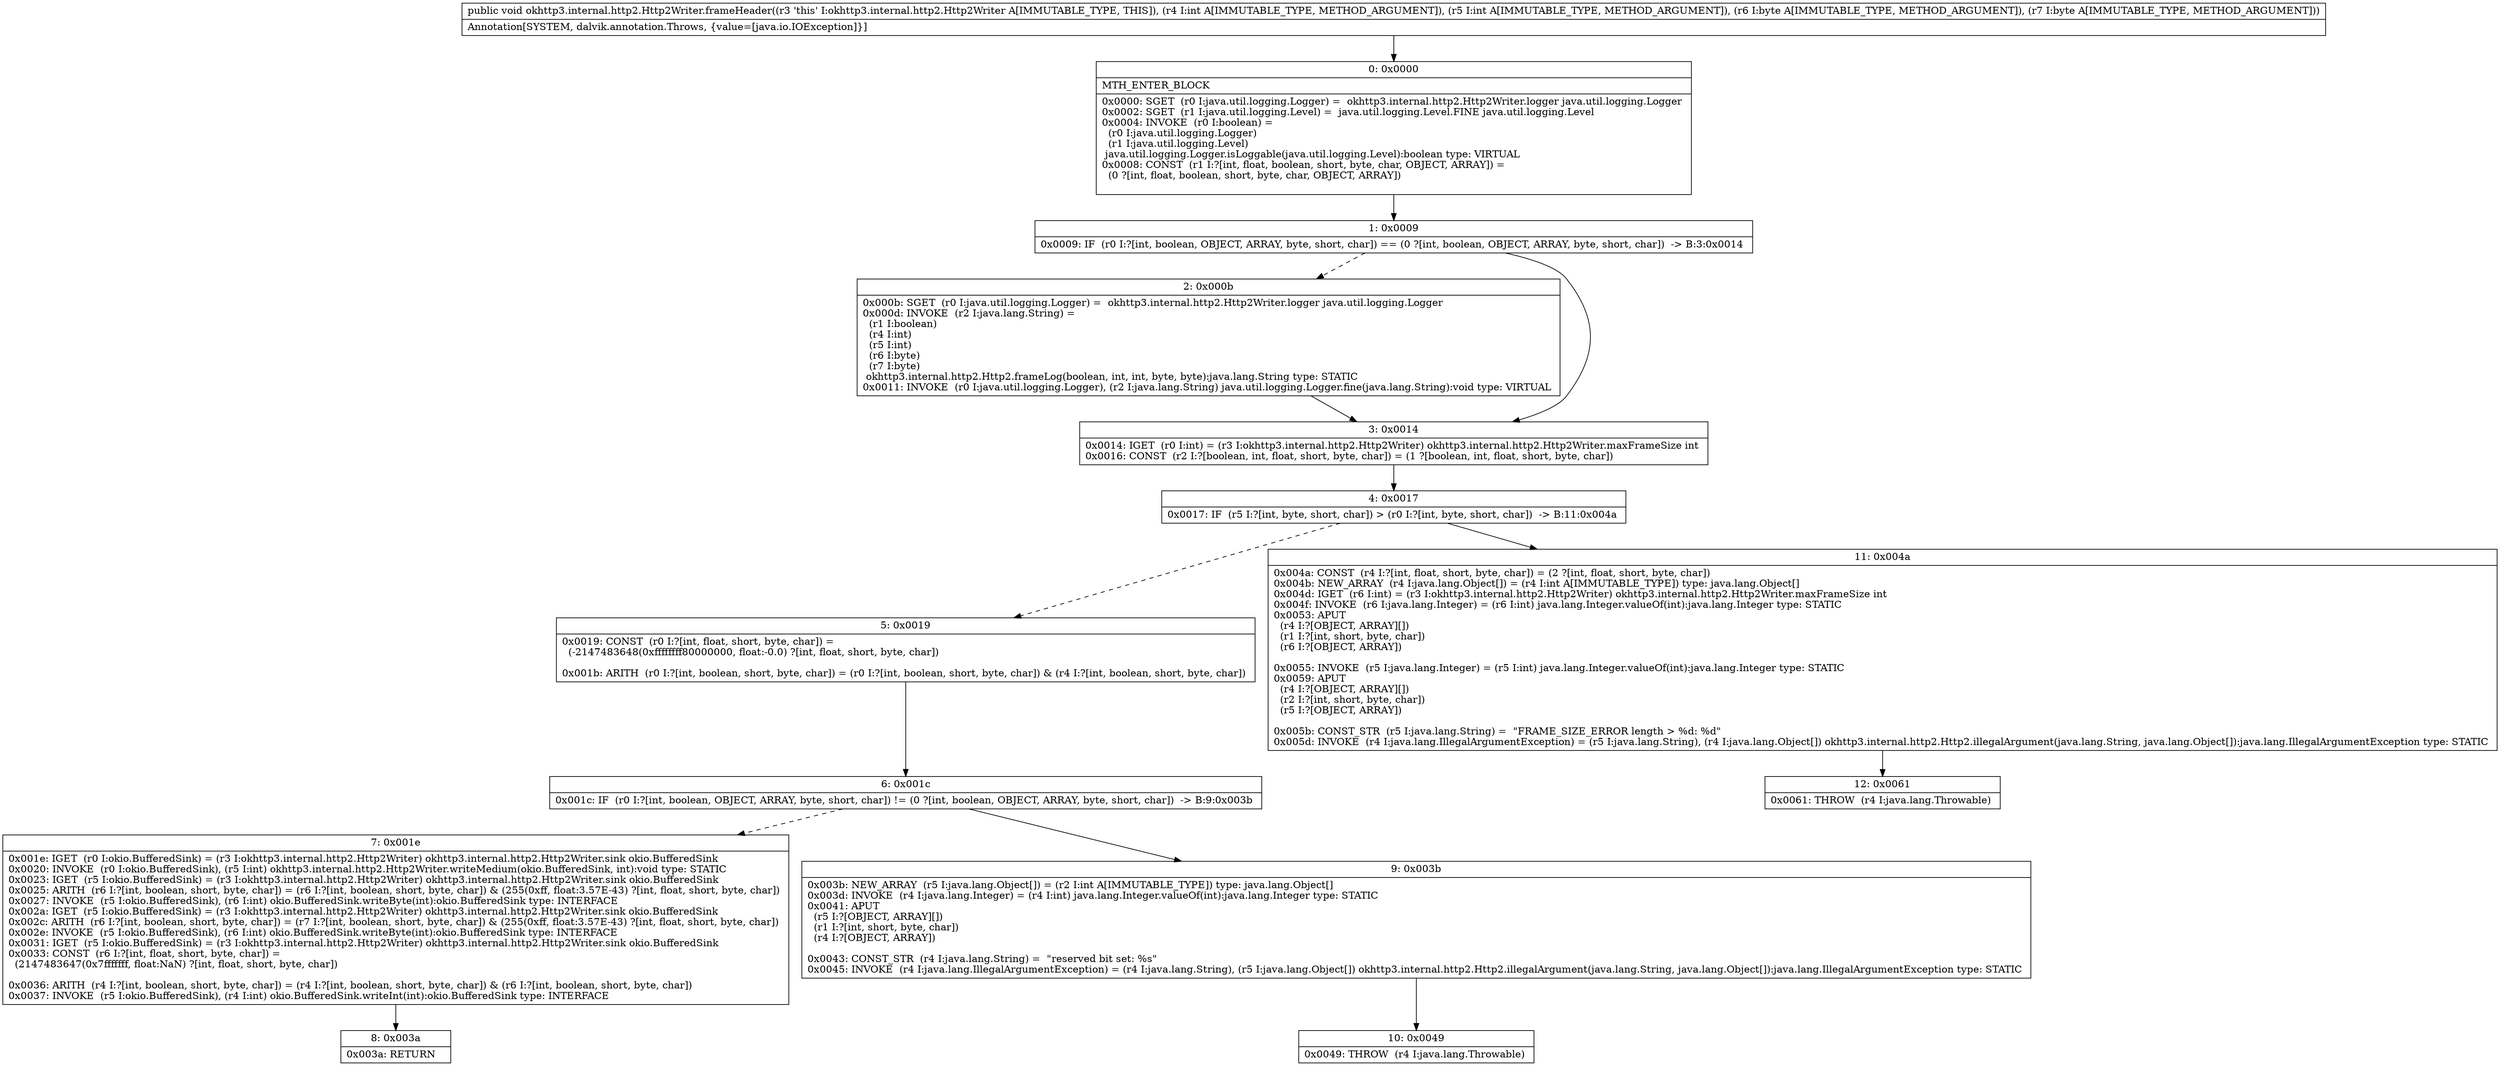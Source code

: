 digraph "CFG forokhttp3.internal.http2.Http2Writer.frameHeader(IIBB)V" {
Node_0 [shape=record,label="{0\:\ 0x0000|MTH_ENTER_BLOCK\l|0x0000: SGET  (r0 I:java.util.logging.Logger) =  okhttp3.internal.http2.Http2Writer.logger java.util.logging.Logger \l0x0002: SGET  (r1 I:java.util.logging.Level) =  java.util.logging.Level.FINE java.util.logging.Level \l0x0004: INVOKE  (r0 I:boolean) = \l  (r0 I:java.util.logging.Logger)\l  (r1 I:java.util.logging.Level)\l java.util.logging.Logger.isLoggable(java.util.logging.Level):boolean type: VIRTUAL \l0x0008: CONST  (r1 I:?[int, float, boolean, short, byte, char, OBJECT, ARRAY]) = \l  (0 ?[int, float, boolean, short, byte, char, OBJECT, ARRAY])\l \l}"];
Node_1 [shape=record,label="{1\:\ 0x0009|0x0009: IF  (r0 I:?[int, boolean, OBJECT, ARRAY, byte, short, char]) == (0 ?[int, boolean, OBJECT, ARRAY, byte, short, char])  \-\> B:3:0x0014 \l}"];
Node_2 [shape=record,label="{2\:\ 0x000b|0x000b: SGET  (r0 I:java.util.logging.Logger) =  okhttp3.internal.http2.Http2Writer.logger java.util.logging.Logger \l0x000d: INVOKE  (r2 I:java.lang.String) = \l  (r1 I:boolean)\l  (r4 I:int)\l  (r5 I:int)\l  (r6 I:byte)\l  (r7 I:byte)\l okhttp3.internal.http2.Http2.frameLog(boolean, int, int, byte, byte):java.lang.String type: STATIC \l0x0011: INVOKE  (r0 I:java.util.logging.Logger), (r2 I:java.lang.String) java.util.logging.Logger.fine(java.lang.String):void type: VIRTUAL \l}"];
Node_3 [shape=record,label="{3\:\ 0x0014|0x0014: IGET  (r0 I:int) = (r3 I:okhttp3.internal.http2.Http2Writer) okhttp3.internal.http2.Http2Writer.maxFrameSize int \l0x0016: CONST  (r2 I:?[boolean, int, float, short, byte, char]) = (1 ?[boolean, int, float, short, byte, char]) \l}"];
Node_4 [shape=record,label="{4\:\ 0x0017|0x0017: IF  (r5 I:?[int, byte, short, char]) \> (r0 I:?[int, byte, short, char])  \-\> B:11:0x004a \l}"];
Node_5 [shape=record,label="{5\:\ 0x0019|0x0019: CONST  (r0 I:?[int, float, short, byte, char]) = \l  (\-2147483648(0xffffffff80000000, float:\-0.0) ?[int, float, short, byte, char])\l \l0x001b: ARITH  (r0 I:?[int, boolean, short, byte, char]) = (r0 I:?[int, boolean, short, byte, char]) & (r4 I:?[int, boolean, short, byte, char]) \l}"];
Node_6 [shape=record,label="{6\:\ 0x001c|0x001c: IF  (r0 I:?[int, boolean, OBJECT, ARRAY, byte, short, char]) != (0 ?[int, boolean, OBJECT, ARRAY, byte, short, char])  \-\> B:9:0x003b \l}"];
Node_7 [shape=record,label="{7\:\ 0x001e|0x001e: IGET  (r0 I:okio.BufferedSink) = (r3 I:okhttp3.internal.http2.Http2Writer) okhttp3.internal.http2.Http2Writer.sink okio.BufferedSink \l0x0020: INVOKE  (r0 I:okio.BufferedSink), (r5 I:int) okhttp3.internal.http2.Http2Writer.writeMedium(okio.BufferedSink, int):void type: STATIC \l0x0023: IGET  (r5 I:okio.BufferedSink) = (r3 I:okhttp3.internal.http2.Http2Writer) okhttp3.internal.http2.Http2Writer.sink okio.BufferedSink \l0x0025: ARITH  (r6 I:?[int, boolean, short, byte, char]) = (r6 I:?[int, boolean, short, byte, char]) & (255(0xff, float:3.57E\-43) ?[int, float, short, byte, char]) \l0x0027: INVOKE  (r5 I:okio.BufferedSink), (r6 I:int) okio.BufferedSink.writeByte(int):okio.BufferedSink type: INTERFACE \l0x002a: IGET  (r5 I:okio.BufferedSink) = (r3 I:okhttp3.internal.http2.Http2Writer) okhttp3.internal.http2.Http2Writer.sink okio.BufferedSink \l0x002c: ARITH  (r6 I:?[int, boolean, short, byte, char]) = (r7 I:?[int, boolean, short, byte, char]) & (255(0xff, float:3.57E\-43) ?[int, float, short, byte, char]) \l0x002e: INVOKE  (r5 I:okio.BufferedSink), (r6 I:int) okio.BufferedSink.writeByte(int):okio.BufferedSink type: INTERFACE \l0x0031: IGET  (r5 I:okio.BufferedSink) = (r3 I:okhttp3.internal.http2.Http2Writer) okhttp3.internal.http2.Http2Writer.sink okio.BufferedSink \l0x0033: CONST  (r6 I:?[int, float, short, byte, char]) = \l  (2147483647(0x7fffffff, float:NaN) ?[int, float, short, byte, char])\l \l0x0036: ARITH  (r4 I:?[int, boolean, short, byte, char]) = (r4 I:?[int, boolean, short, byte, char]) & (r6 I:?[int, boolean, short, byte, char]) \l0x0037: INVOKE  (r5 I:okio.BufferedSink), (r4 I:int) okio.BufferedSink.writeInt(int):okio.BufferedSink type: INTERFACE \l}"];
Node_8 [shape=record,label="{8\:\ 0x003a|0x003a: RETURN   \l}"];
Node_9 [shape=record,label="{9\:\ 0x003b|0x003b: NEW_ARRAY  (r5 I:java.lang.Object[]) = (r2 I:int A[IMMUTABLE_TYPE]) type: java.lang.Object[] \l0x003d: INVOKE  (r4 I:java.lang.Integer) = (r4 I:int) java.lang.Integer.valueOf(int):java.lang.Integer type: STATIC \l0x0041: APUT  \l  (r5 I:?[OBJECT, ARRAY][])\l  (r1 I:?[int, short, byte, char])\l  (r4 I:?[OBJECT, ARRAY])\l \l0x0043: CONST_STR  (r4 I:java.lang.String) =  \"reserved bit set: %s\" \l0x0045: INVOKE  (r4 I:java.lang.IllegalArgumentException) = (r4 I:java.lang.String), (r5 I:java.lang.Object[]) okhttp3.internal.http2.Http2.illegalArgument(java.lang.String, java.lang.Object[]):java.lang.IllegalArgumentException type: STATIC \l}"];
Node_10 [shape=record,label="{10\:\ 0x0049|0x0049: THROW  (r4 I:java.lang.Throwable) \l}"];
Node_11 [shape=record,label="{11\:\ 0x004a|0x004a: CONST  (r4 I:?[int, float, short, byte, char]) = (2 ?[int, float, short, byte, char]) \l0x004b: NEW_ARRAY  (r4 I:java.lang.Object[]) = (r4 I:int A[IMMUTABLE_TYPE]) type: java.lang.Object[] \l0x004d: IGET  (r6 I:int) = (r3 I:okhttp3.internal.http2.Http2Writer) okhttp3.internal.http2.Http2Writer.maxFrameSize int \l0x004f: INVOKE  (r6 I:java.lang.Integer) = (r6 I:int) java.lang.Integer.valueOf(int):java.lang.Integer type: STATIC \l0x0053: APUT  \l  (r4 I:?[OBJECT, ARRAY][])\l  (r1 I:?[int, short, byte, char])\l  (r6 I:?[OBJECT, ARRAY])\l \l0x0055: INVOKE  (r5 I:java.lang.Integer) = (r5 I:int) java.lang.Integer.valueOf(int):java.lang.Integer type: STATIC \l0x0059: APUT  \l  (r4 I:?[OBJECT, ARRAY][])\l  (r2 I:?[int, short, byte, char])\l  (r5 I:?[OBJECT, ARRAY])\l \l0x005b: CONST_STR  (r5 I:java.lang.String) =  \"FRAME_SIZE_ERROR length \> %d: %d\" \l0x005d: INVOKE  (r4 I:java.lang.IllegalArgumentException) = (r5 I:java.lang.String), (r4 I:java.lang.Object[]) okhttp3.internal.http2.Http2.illegalArgument(java.lang.String, java.lang.Object[]):java.lang.IllegalArgumentException type: STATIC \l}"];
Node_12 [shape=record,label="{12\:\ 0x0061|0x0061: THROW  (r4 I:java.lang.Throwable) \l}"];
MethodNode[shape=record,label="{public void okhttp3.internal.http2.Http2Writer.frameHeader((r3 'this' I:okhttp3.internal.http2.Http2Writer A[IMMUTABLE_TYPE, THIS]), (r4 I:int A[IMMUTABLE_TYPE, METHOD_ARGUMENT]), (r5 I:int A[IMMUTABLE_TYPE, METHOD_ARGUMENT]), (r6 I:byte A[IMMUTABLE_TYPE, METHOD_ARGUMENT]), (r7 I:byte A[IMMUTABLE_TYPE, METHOD_ARGUMENT]))  | Annotation[SYSTEM, dalvik.annotation.Throws, \{value=[java.io.IOException]\}]\l}"];
MethodNode -> Node_0;
Node_0 -> Node_1;
Node_1 -> Node_2[style=dashed];
Node_1 -> Node_3;
Node_2 -> Node_3;
Node_3 -> Node_4;
Node_4 -> Node_5[style=dashed];
Node_4 -> Node_11;
Node_5 -> Node_6;
Node_6 -> Node_7[style=dashed];
Node_6 -> Node_9;
Node_7 -> Node_8;
Node_9 -> Node_10;
Node_11 -> Node_12;
}

